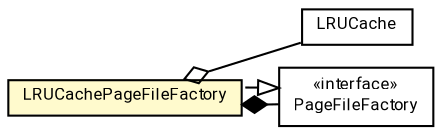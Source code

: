 #!/usr/local/bin/dot
#
# Class diagram 
# Generated by UMLGraph version R5_7_2-60-g0e99a6 (http://www.spinellis.gr/umlgraph/)
#

digraph G {
	graph [fontnames="svg"]
	edge [fontname="Roboto",fontsize=7,labelfontname="Roboto",labelfontsize=7,color="black"];
	node [fontname="Roboto",fontcolor="black",fontsize=8,shape=plaintext,margin=0,width=0,height=0];
	nodesep=0.15;
	ranksep=0.25;
	rankdir=LR;
	// de.lmu.ifi.dbs.elki.persistent.LRUCache<P extends de.lmu.ifi.dbs.elki.persistent.Page>
	c6112602 [label=<<table title="de.lmu.ifi.dbs.elki.persistent.LRUCache" border="0" cellborder="1" cellspacing="0" cellpadding="2" href="LRUCache.html" target="_parent">
		<tr><td><table border="0" cellspacing="0" cellpadding="1">
		<tr><td align="center" balign="center"> <font face="Roboto">LRUCache</font> </td></tr>
		</table></td></tr>
		</table>>, URL="LRUCache.html"];
	// de.lmu.ifi.dbs.elki.persistent.LRUCachePageFileFactory<P extends de.lmu.ifi.dbs.elki.persistent.Page>
	c6112608 [label=<<table title="de.lmu.ifi.dbs.elki.persistent.LRUCachePageFileFactory" border="0" cellborder="1" cellspacing="0" cellpadding="2" bgcolor="lemonChiffon" href="LRUCachePageFileFactory.html" target="_parent">
		<tr><td><table border="0" cellspacing="0" cellpadding="1">
		<tr><td align="center" balign="center"> <font face="Roboto">LRUCachePageFileFactory</font> </td></tr>
		</table></td></tr>
		</table>>, URL="LRUCachePageFileFactory.html"];
	// de.lmu.ifi.dbs.elki.persistent.PageFileFactory<P extends de.lmu.ifi.dbs.elki.persistent.Page>
	c6115642 [label=<<table title="de.lmu.ifi.dbs.elki.persistent.PageFileFactory" border="0" cellborder="1" cellspacing="0" cellpadding="2" href="PageFileFactory.html" target="_parent">
		<tr><td><table border="0" cellspacing="0" cellpadding="1">
		<tr><td align="center" balign="center"> &#171;interface&#187; </td></tr>
		<tr><td align="center" balign="center"> <font face="Roboto">PageFileFactory</font> </td></tr>
		</table></td></tr>
		</table>>, URL="PageFileFactory.html"];
	// de.lmu.ifi.dbs.elki.persistent.LRUCachePageFileFactory<P extends de.lmu.ifi.dbs.elki.persistent.Page> implements de.lmu.ifi.dbs.elki.persistent.PageFileFactory<P extends de.lmu.ifi.dbs.elki.persistent.Page>
	c6115642 -> c6112608 [arrowtail=empty,style=dashed,dir=back,weight=9];
	// de.lmu.ifi.dbs.elki.persistent.LRUCachePageFileFactory<P extends de.lmu.ifi.dbs.elki.persistent.Page> composed de.lmu.ifi.dbs.elki.persistent.PageFileFactory<P extends de.lmu.ifi.dbs.elki.persistent.Page>
	c6112608 -> c6115642 [arrowhead=none,arrowtail=diamond,dir=back,weight=6];
	// de.lmu.ifi.dbs.elki.persistent.LRUCachePageFileFactory<P extends de.lmu.ifi.dbs.elki.persistent.Page> has de.lmu.ifi.dbs.elki.persistent.LRUCache<P extends de.lmu.ifi.dbs.elki.persistent.Page>
	c6112608 -> c6112602 [arrowhead=none,arrowtail=ediamond,dir=back,weight=4];
}

